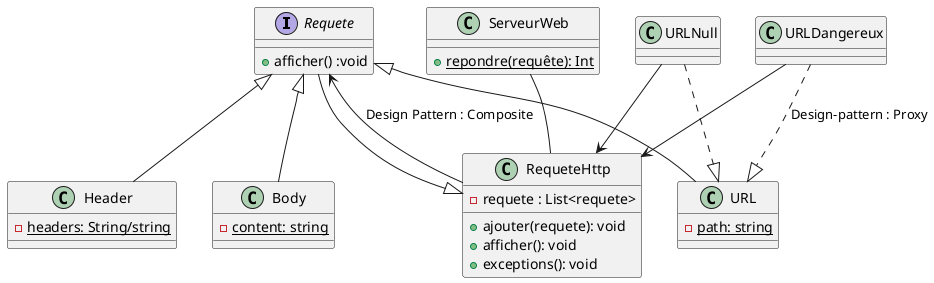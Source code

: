 @startuml ServeurWeb
interface Requete {
     + afficher() :void   
}
class RequeteHttp {
    - requete : List<requete>
    + ajouter(requete): void
    + afficher(): void
    + exceptions(): void 
}

class URL {
     {static} - path: string
}
class Header {
     {static} - headers: String/string
}
class Body {
     {static} - content: string
}
class ServeurWeb {
     {static} + repondre(requête): Int
}

ServeurWeb -- RequeteHttp 
Requete <-- RequeteHttp : Design Pattern : Composite
RequeteHttp <|-- Requete
URLDangereux-->RequeteHttp
URLNull-->RequeteHttp
Requete <|-- Header
Requete <|-- Body
Requete <|-- URL

URLDangereux..|>URL : Design-pattern : Proxy
URLNull..|>URL

@enduml
